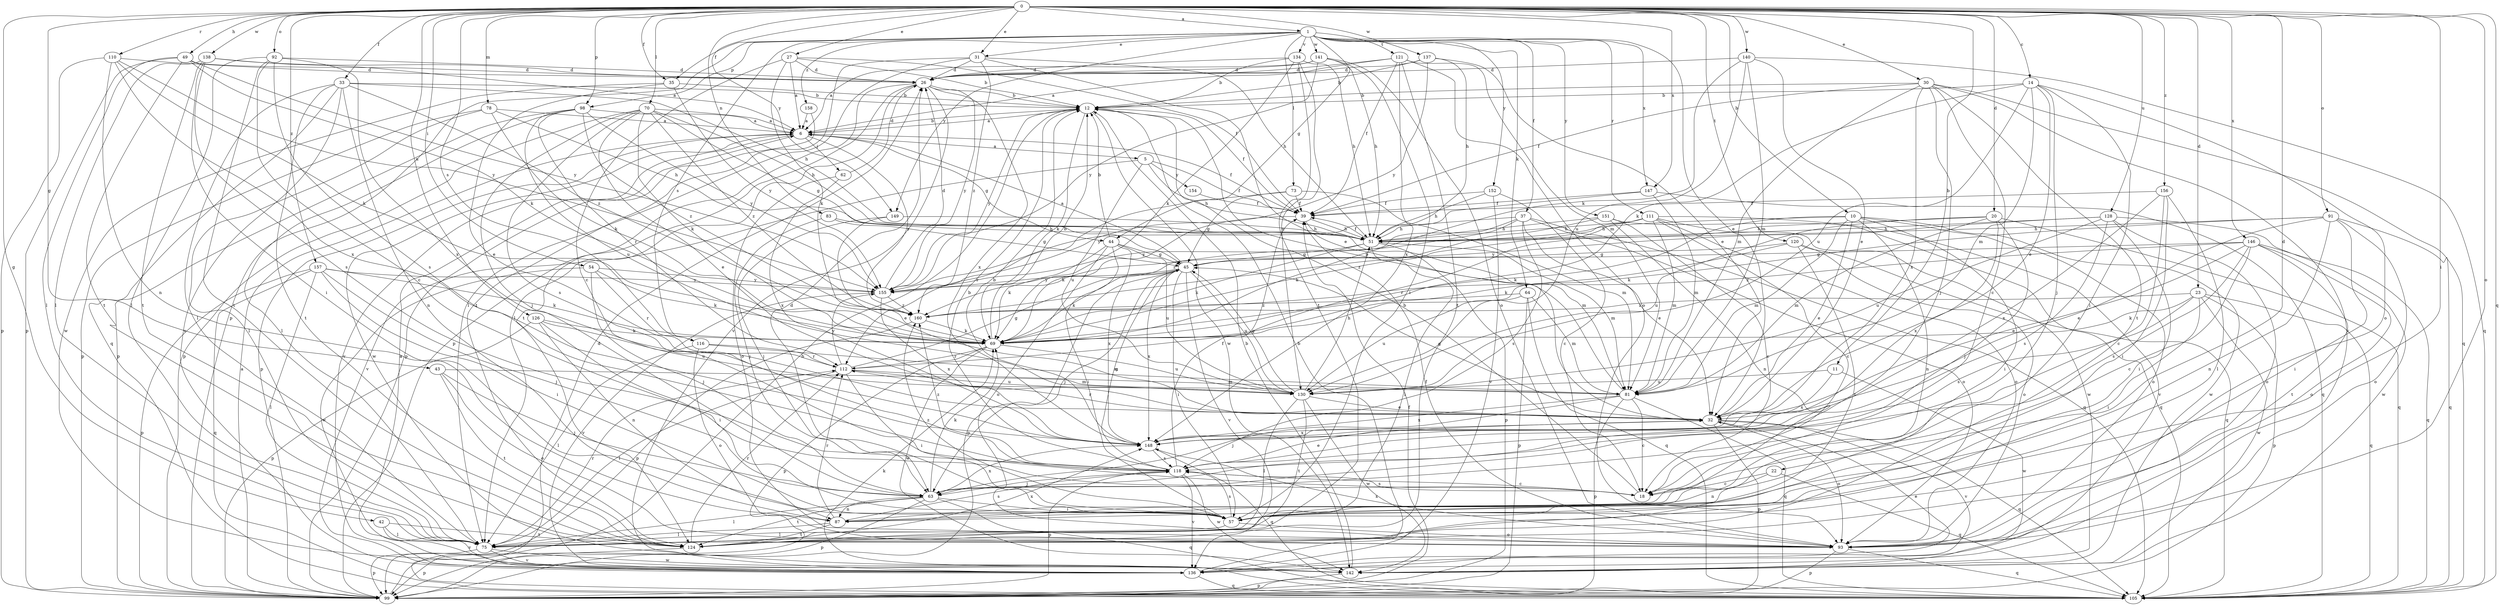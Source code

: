 strict digraph  {
0;
1;
5;
6;
10;
11;
12;
14;
18;
20;
22;
23;
26;
27;
30;
31;
32;
33;
35;
37;
39;
42;
43;
44;
45;
49;
51;
54;
57;
62;
63;
64;
69;
70;
73;
75;
78;
81;
83;
87;
91;
92;
93;
98;
99;
105;
110;
111;
112;
116;
118;
120;
121;
124;
126;
128;
130;
134;
136;
137;
138;
140;
141;
142;
146;
147;
148;
149;
151;
152;
154;
155;
156;
157;
158;
160;
0 -> 1  [label=a];
0 -> 10  [label=b];
0 -> 11  [label=b];
0 -> 14  [label=c];
0 -> 20  [label=d];
0 -> 22  [label=d];
0 -> 23  [label=d];
0 -> 27  [label=e];
0 -> 30  [label=e];
0 -> 31  [label=e];
0 -> 33  [label=f];
0 -> 35  [label=f];
0 -> 42  [label=g];
0 -> 43  [label=g];
0 -> 49  [label=h];
0 -> 54  [label=i];
0 -> 57  [label=i];
0 -> 70  [label=l];
0 -> 78  [label=m];
0 -> 83  [label=n];
0 -> 91  [label=o];
0 -> 92  [label=o];
0 -> 93  [label=o];
0 -> 98  [label=p];
0 -> 105  [label=q];
0 -> 110  [label=r];
0 -> 116  [label=s];
0 -> 120  [label=t];
0 -> 126  [label=u];
0 -> 128  [label=u];
0 -> 137  [label=w];
0 -> 138  [label=w];
0 -> 140  [label=w];
0 -> 146  [label=x];
0 -> 147  [label=x];
0 -> 149  [label=y];
0 -> 156  [label=z];
0 -> 157  [label=z];
1 -> 31  [label=e];
1 -> 32  [label=e];
1 -> 35  [label=f];
1 -> 37  [label=f];
1 -> 44  [label=g];
1 -> 64  [label=k];
1 -> 73  [label=l];
1 -> 98  [label=p];
1 -> 99  [label=p];
1 -> 111  [label=r];
1 -> 116  [label=s];
1 -> 121  [label=t];
1 -> 134  [label=v];
1 -> 141  [label=w];
1 -> 147  [label=x];
1 -> 149  [label=y];
1 -> 151  [label=y];
1 -> 152  [label=y];
1 -> 158  [label=z];
5 -> 39  [label=f];
5 -> 51  [label=h];
5 -> 130  [label=u];
5 -> 136  [label=v];
5 -> 154  [label=y];
6 -> 5  [label=a];
6 -> 12  [label=b];
6 -> 39  [label=f];
6 -> 44  [label=g];
6 -> 62  [label=j];
6 -> 99  [label=p];
6 -> 136  [label=v];
6 -> 142  [label=w];
6 -> 160  [label=z];
10 -> 32  [label=e];
10 -> 51  [label=h];
10 -> 57  [label=i];
10 -> 69  [label=k];
10 -> 81  [label=m];
10 -> 87  [label=n];
10 -> 93  [label=o];
10 -> 142  [label=w];
11 -> 130  [label=u];
11 -> 142  [label=w];
11 -> 148  [label=x];
12 -> 6  [label=a];
12 -> 39  [label=f];
12 -> 69  [label=k];
12 -> 142  [label=w];
12 -> 155  [label=y];
14 -> 12  [label=b];
14 -> 32  [label=e];
14 -> 57  [label=i];
14 -> 63  [label=j];
14 -> 69  [label=k];
14 -> 81  [label=m];
14 -> 93  [label=o];
14 -> 130  [label=u];
18 -> 12  [label=b];
18 -> 118  [label=s];
20 -> 51  [label=h];
20 -> 63  [label=j];
20 -> 81  [label=m];
20 -> 105  [label=q];
20 -> 130  [label=u];
20 -> 148  [label=x];
22 -> 18  [label=c];
22 -> 87  [label=n];
22 -> 105  [label=q];
23 -> 57  [label=i];
23 -> 69  [label=k];
23 -> 99  [label=p];
23 -> 105  [label=q];
23 -> 118  [label=s];
23 -> 142  [label=w];
23 -> 160  [label=z];
26 -> 12  [label=b];
26 -> 75  [label=l];
26 -> 99  [label=p];
26 -> 124  [label=t];
26 -> 136  [label=v];
26 -> 148  [label=x];
26 -> 155  [label=y];
27 -> 6  [label=a];
27 -> 12  [label=b];
27 -> 18  [label=c];
27 -> 26  [label=d];
27 -> 39  [label=f];
27 -> 69  [label=k];
30 -> 12  [label=b];
30 -> 18  [label=c];
30 -> 39  [label=f];
30 -> 63  [label=j];
30 -> 81  [label=m];
30 -> 105  [label=q];
30 -> 124  [label=t];
30 -> 136  [label=v];
30 -> 148  [label=x];
31 -> 26  [label=d];
31 -> 32  [label=e];
31 -> 51  [label=h];
31 -> 75  [label=l];
31 -> 124  [label=t];
31 -> 160  [label=z];
32 -> 45  [label=g];
32 -> 93  [label=o];
32 -> 99  [label=p];
32 -> 105  [label=q];
32 -> 112  [label=r];
32 -> 136  [label=v];
32 -> 148  [label=x];
33 -> 12  [label=b];
33 -> 51  [label=h];
33 -> 75  [label=l];
33 -> 87  [label=n];
33 -> 105  [label=q];
33 -> 124  [label=t];
33 -> 136  [label=v];
33 -> 160  [label=z];
35 -> 12  [label=b];
35 -> 32  [label=e];
35 -> 142  [label=w];
35 -> 155  [label=y];
37 -> 32  [label=e];
37 -> 51  [label=h];
37 -> 93  [label=o];
37 -> 105  [label=q];
37 -> 118  [label=s];
37 -> 155  [label=y];
37 -> 160  [label=z];
39 -> 51  [label=h];
39 -> 69  [label=k];
39 -> 81  [label=m];
42 -> 75  [label=l];
42 -> 124  [label=t];
42 -> 136  [label=v];
43 -> 63  [label=j];
43 -> 81  [label=m];
43 -> 93  [label=o];
43 -> 124  [label=t];
44 -> 12  [label=b];
44 -> 45  [label=g];
44 -> 57  [label=i];
44 -> 69  [label=k];
44 -> 93  [label=o];
44 -> 130  [label=u];
44 -> 148  [label=x];
45 -> 6  [label=a];
45 -> 57  [label=i];
45 -> 63  [label=j];
45 -> 69  [label=k];
45 -> 99  [label=p];
45 -> 130  [label=u];
45 -> 136  [label=v];
45 -> 148  [label=x];
45 -> 155  [label=y];
49 -> 26  [label=d];
49 -> 69  [label=k];
49 -> 75  [label=l];
49 -> 99  [label=p];
49 -> 124  [label=t];
49 -> 155  [label=y];
51 -> 39  [label=f];
51 -> 45  [label=g];
51 -> 69  [label=k];
51 -> 75  [label=l];
51 -> 81  [label=m];
51 -> 99  [label=p];
54 -> 63  [label=j];
54 -> 69  [label=k];
54 -> 112  [label=r];
54 -> 142  [label=w];
54 -> 155  [label=y];
57 -> 26  [label=d];
57 -> 75  [label=l];
57 -> 93  [label=o];
57 -> 118  [label=s];
57 -> 160  [label=z];
62 -> 26  [label=d];
62 -> 93  [label=o];
62 -> 148  [label=x];
63 -> 57  [label=i];
63 -> 69  [label=k];
63 -> 75  [label=l];
63 -> 87  [label=n];
63 -> 99  [label=p];
63 -> 105  [label=q];
63 -> 124  [label=t];
63 -> 148  [label=x];
64 -> 81  [label=m];
64 -> 99  [label=p];
64 -> 105  [label=q];
64 -> 130  [label=u];
64 -> 160  [label=z];
69 -> 12  [label=b];
69 -> 99  [label=p];
69 -> 112  [label=r];
69 -> 130  [label=u];
69 -> 142  [label=w];
70 -> 6  [label=a];
70 -> 32  [label=e];
70 -> 45  [label=g];
70 -> 51  [label=h];
70 -> 63  [label=j];
70 -> 69  [label=k];
70 -> 99  [label=p];
70 -> 118  [label=s];
70 -> 160  [label=z];
73 -> 39  [label=f];
73 -> 45  [label=g];
73 -> 81  [label=m];
73 -> 112  [label=r];
75 -> 99  [label=p];
75 -> 112  [label=r];
75 -> 136  [label=v];
75 -> 142  [label=w];
78 -> 6  [label=a];
78 -> 51  [label=h];
78 -> 69  [label=k];
78 -> 75  [label=l];
78 -> 99  [label=p];
81 -> 12  [label=b];
81 -> 18  [label=c];
81 -> 63  [label=j];
81 -> 99  [label=p];
81 -> 105  [label=q];
81 -> 148  [label=x];
83 -> 45  [label=g];
83 -> 51  [label=h];
83 -> 63  [label=j];
87 -> 75  [label=l];
87 -> 112  [label=r];
87 -> 118  [label=s];
87 -> 124  [label=t];
91 -> 32  [label=e];
91 -> 51  [label=h];
91 -> 57  [label=i];
91 -> 69  [label=k];
91 -> 87  [label=n];
91 -> 93  [label=o];
91 -> 105  [label=q];
92 -> 18  [label=c];
92 -> 26  [label=d];
92 -> 75  [label=l];
92 -> 118  [label=s];
92 -> 124  [label=t];
92 -> 148  [label=x];
93 -> 39  [label=f];
93 -> 99  [label=p];
93 -> 105  [label=q];
93 -> 148  [label=x];
98 -> 6  [label=a];
98 -> 75  [label=l];
98 -> 99  [label=p];
98 -> 112  [label=r];
98 -> 130  [label=u];
98 -> 155  [label=y];
98 -> 160  [label=z];
99 -> 6  [label=a];
99 -> 12  [label=b];
99 -> 39  [label=f];
105 -> 26  [label=d];
105 -> 69  [label=k];
110 -> 26  [label=d];
110 -> 69  [label=k];
110 -> 87  [label=n];
110 -> 99  [label=p];
110 -> 148  [label=x];
110 -> 155  [label=y];
111 -> 18  [label=c];
111 -> 51  [label=h];
111 -> 69  [label=k];
111 -> 81  [label=m];
111 -> 93  [label=o];
111 -> 112  [label=r];
111 -> 136  [label=v];
111 -> 142  [label=w];
112 -> 45  [label=g];
112 -> 57  [label=i];
112 -> 75  [label=l];
112 -> 81  [label=m];
112 -> 130  [label=u];
112 -> 155  [label=y];
116 -> 75  [label=l];
116 -> 81  [label=m];
116 -> 93  [label=o];
116 -> 112  [label=r];
118 -> 12  [label=b];
118 -> 18  [label=c];
118 -> 32  [label=e];
118 -> 39  [label=f];
118 -> 45  [label=g];
118 -> 63  [label=j];
118 -> 99  [label=p];
118 -> 136  [label=v];
118 -> 142  [label=w];
118 -> 160  [label=z];
120 -> 45  [label=g];
120 -> 69  [label=k];
120 -> 93  [label=o];
120 -> 105  [label=q];
120 -> 124  [label=t];
121 -> 6  [label=a];
121 -> 26  [label=d];
121 -> 39  [label=f];
121 -> 81  [label=m];
121 -> 93  [label=o];
121 -> 124  [label=t];
121 -> 148  [label=x];
124 -> 99  [label=p];
124 -> 112  [label=r];
124 -> 148  [label=x];
126 -> 57  [label=i];
126 -> 69  [label=k];
126 -> 87  [label=n];
126 -> 99  [label=p];
126 -> 130  [label=u];
128 -> 51  [label=h];
128 -> 57  [label=i];
128 -> 93  [label=o];
128 -> 118  [label=s];
128 -> 130  [label=u];
128 -> 142  [label=w];
128 -> 155  [label=y];
130 -> 32  [label=e];
130 -> 45  [label=g];
130 -> 51  [label=h];
130 -> 75  [label=l];
130 -> 124  [label=t];
130 -> 142  [label=w];
134 -> 12  [label=b];
134 -> 26  [label=d];
134 -> 51  [label=h];
134 -> 69  [label=k];
134 -> 124  [label=t];
134 -> 130  [label=u];
136 -> 6  [label=a];
136 -> 12  [label=b];
136 -> 32  [label=e];
136 -> 105  [label=q];
137 -> 12  [label=b];
137 -> 26  [label=d];
137 -> 32  [label=e];
137 -> 51  [label=h];
137 -> 155  [label=y];
138 -> 6  [label=a];
138 -> 26  [label=d];
138 -> 57  [label=i];
138 -> 75  [label=l];
138 -> 118  [label=s];
138 -> 124  [label=t];
140 -> 26  [label=d];
140 -> 32  [label=e];
140 -> 69  [label=k];
140 -> 81  [label=m];
140 -> 105  [label=q];
140 -> 130  [label=u];
141 -> 6  [label=a];
141 -> 26  [label=d];
141 -> 51  [label=h];
141 -> 57  [label=i];
141 -> 93  [label=o];
141 -> 155  [label=y];
142 -> 12  [label=b];
142 -> 99  [label=p];
146 -> 18  [label=c];
146 -> 32  [label=e];
146 -> 45  [label=g];
146 -> 93  [label=o];
146 -> 105  [label=q];
146 -> 118  [label=s];
146 -> 124  [label=t];
146 -> 160  [label=z];
147 -> 39  [label=f];
147 -> 81  [label=m];
147 -> 105  [label=q];
147 -> 155  [label=y];
148 -> 12  [label=b];
148 -> 105  [label=q];
148 -> 118  [label=s];
149 -> 32  [label=e];
149 -> 51  [label=h];
149 -> 63  [label=j];
151 -> 18  [label=c];
151 -> 51  [label=h];
151 -> 87  [label=n];
151 -> 105  [label=q];
151 -> 160  [label=z];
152 -> 18  [label=c];
152 -> 39  [label=f];
152 -> 51  [label=h];
152 -> 136  [label=v];
154 -> 39  [label=f];
155 -> 26  [label=d];
155 -> 136  [label=v];
155 -> 148  [label=x];
155 -> 160  [label=z];
156 -> 18  [label=c];
156 -> 39  [label=f];
156 -> 57  [label=i];
156 -> 75  [label=l];
156 -> 148  [label=x];
157 -> 57  [label=i];
157 -> 63  [label=j];
157 -> 69  [label=k];
157 -> 75  [label=l];
157 -> 99  [label=p];
157 -> 105  [label=q];
157 -> 155  [label=y];
158 -> 6  [label=a];
158 -> 99  [label=p];
160 -> 69  [label=k];
160 -> 99  [label=p];
}
